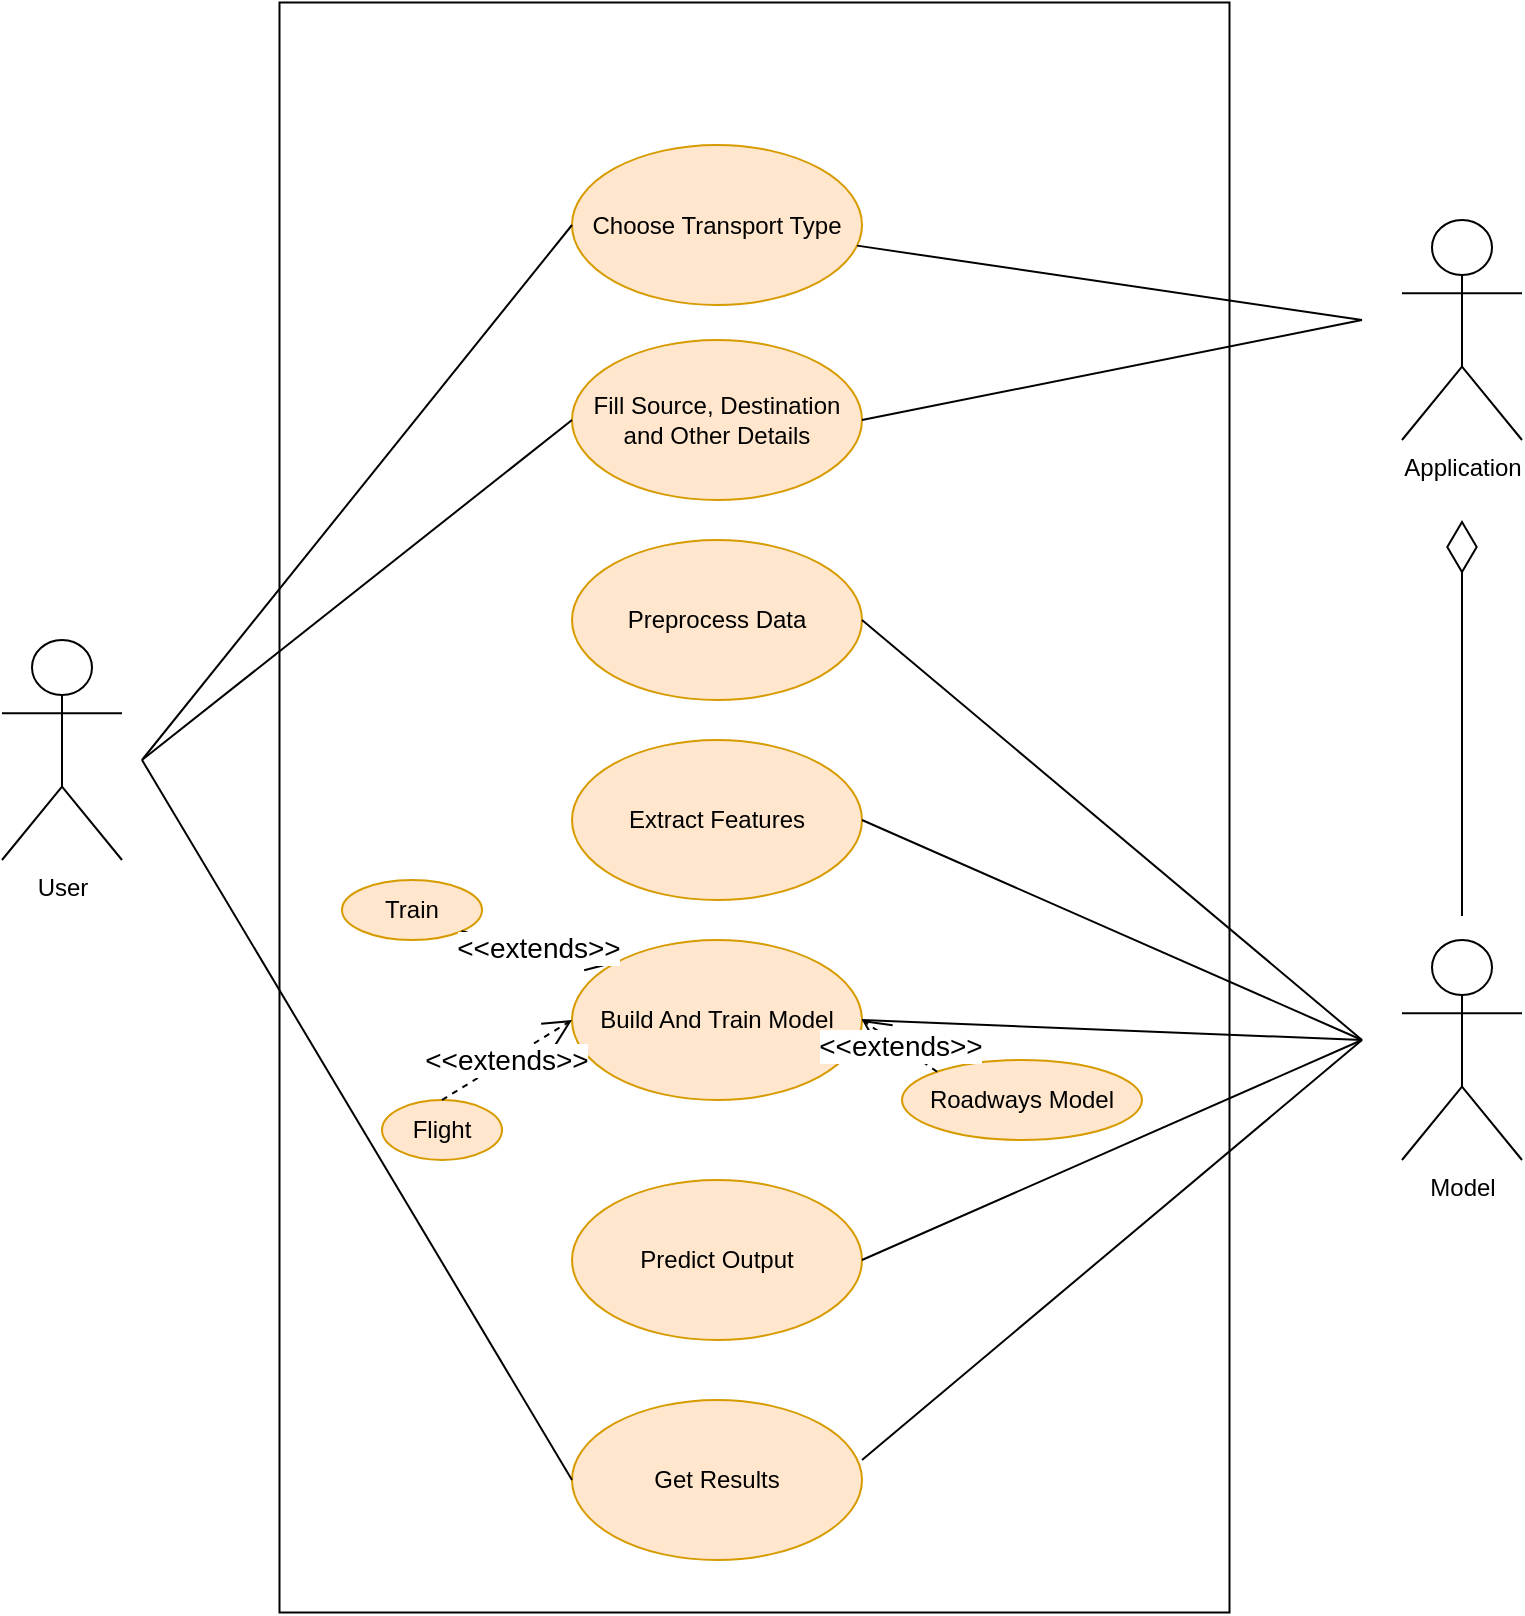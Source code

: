 <mxfile version="24.4.0" type="github">
  <diagram name="Page-1" id="tVkLqe10OwE8skGdzomj">
    <mxGraphModel dx="1173" dy="592" grid="1" gridSize="10" guides="1" tooltips="1" connect="1" arrows="1" fold="1" page="1" pageScale="1" pageWidth="850" pageHeight="1100" math="0" shadow="0">
      <root>
        <mxCell id="0" />
        <mxCell id="1" parent="0" />
        <mxCell id="KbmuRv82tgstXUuL2S2j-15" value="" style="rounded=0;whiteSpace=wrap;html=1;rotation=90;fillColor=none;" vertex="1" parent="1">
          <mxGeometry x="53.75" y="206.25" width="805" height="475" as="geometry" />
        </mxCell>
        <mxCell id="KbmuRv82tgstXUuL2S2j-1" value="Choose Transport Type" style="ellipse;whiteSpace=wrap;html=1;fillColor=#ffe6cc;strokeColor=#d79b00;" vertex="1" parent="1">
          <mxGeometry x="365" y="112.5" width="145" height="80" as="geometry" />
        </mxCell>
        <mxCell id="KbmuRv82tgstXUuL2S2j-2" value="Fill Source, Destination and Other Details" style="ellipse;whiteSpace=wrap;html=1;fillColor=#ffe6cc;strokeColor=#d79b00;" vertex="1" parent="1">
          <mxGeometry x="365" y="210" width="145" height="80" as="geometry" />
        </mxCell>
        <mxCell id="KbmuRv82tgstXUuL2S2j-3" value="Preprocess Data" style="ellipse;whiteSpace=wrap;html=1;fillColor=#ffe6cc;strokeColor=#d79b00;" vertex="1" parent="1">
          <mxGeometry x="365" y="310" width="145" height="80" as="geometry" />
        </mxCell>
        <mxCell id="KbmuRv82tgstXUuL2S2j-4" value="Extract Features" style="ellipse;whiteSpace=wrap;html=1;fillColor=#ffe6cc;strokeColor=#d79b00;" vertex="1" parent="1">
          <mxGeometry x="365" y="410" width="145" height="80" as="geometry" />
        </mxCell>
        <mxCell id="KbmuRv82tgstXUuL2S2j-5" value="Build And Train Model" style="ellipse;whiteSpace=wrap;html=1;fillColor=#ffe6cc;strokeColor=#d79b00;" vertex="1" parent="1">
          <mxGeometry x="365" y="510" width="145" height="80" as="geometry" />
        </mxCell>
        <mxCell id="KbmuRv82tgstXUuL2S2j-6" value="Predict Output" style="ellipse;whiteSpace=wrap;html=1;fillColor=#ffe6cc;strokeColor=#d79b00;" vertex="1" parent="1">
          <mxGeometry x="365" y="630" width="145" height="80" as="geometry" />
        </mxCell>
        <mxCell id="KbmuRv82tgstXUuL2S2j-7" value="Get Results" style="ellipse;whiteSpace=wrap;html=1;fillColor=#ffe6cc;strokeColor=#d79b00;" vertex="1" parent="1">
          <mxGeometry x="365" y="740" width="145" height="80" as="geometry" />
        </mxCell>
        <mxCell id="KbmuRv82tgstXUuL2S2j-8" value="Roadways Model" style="ellipse;whiteSpace=wrap;html=1;fillColor=#ffe6cc;strokeColor=#d79b00;" vertex="1" parent="1">
          <mxGeometry x="530" y="570" width="120" height="40" as="geometry" />
        </mxCell>
        <mxCell id="KbmuRv82tgstXUuL2S2j-13" value="Train" style="ellipse;whiteSpace=wrap;html=1;fillColor=#ffe6cc;strokeColor=#d79b00;" vertex="1" parent="1">
          <mxGeometry x="250" y="480" width="70" height="30" as="geometry" />
        </mxCell>
        <mxCell id="KbmuRv82tgstXUuL2S2j-14" value="Flight" style="ellipse;whiteSpace=wrap;html=1;fillColor=#ffe6cc;strokeColor=#d79b00;" vertex="1" parent="1">
          <mxGeometry x="270" y="590" width="60" height="30" as="geometry" />
        </mxCell>
        <mxCell id="KbmuRv82tgstXUuL2S2j-16" value="User" style="shape=umlActor;verticalLabelPosition=bottom;verticalAlign=top;html=1;outlineConnect=0;" vertex="1" parent="1">
          <mxGeometry x="80" y="360" width="60" height="110" as="geometry" />
        </mxCell>
        <mxCell id="KbmuRv82tgstXUuL2S2j-17" value="Application" style="shape=umlActor;verticalLabelPosition=bottom;verticalAlign=top;html=1;outlineConnect=0;" vertex="1" parent="1">
          <mxGeometry x="780" y="150" width="60" height="110" as="geometry" />
        </mxCell>
        <mxCell id="KbmuRv82tgstXUuL2S2j-18" value="Model" style="shape=umlActor;verticalLabelPosition=bottom;verticalAlign=top;html=1;outlineConnect=0;" vertex="1" parent="1">
          <mxGeometry x="780" y="510" width="60" height="110" as="geometry" />
        </mxCell>
        <mxCell id="KbmuRv82tgstXUuL2S2j-20" value="" style="endArrow=none;html=1;rounded=0;entryX=0;entryY=0.5;entryDx=0;entryDy=0;" edge="1" parent="1" target="KbmuRv82tgstXUuL2S2j-1">
          <mxGeometry width="50" height="50" relative="1" as="geometry">
            <mxPoint x="150" y="420" as="sourcePoint" />
            <mxPoint x="90" y="200" as="targetPoint" />
          </mxGeometry>
        </mxCell>
        <mxCell id="KbmuRv82tgstXUuL2S2j-21" value="" style="endArrow=none;html=1;rounded=0;entryX=0;entryY=0.5;entryDx=0;entryDy=0;" edge="1" parent="1" target="KbmuRv82tgstXUuL2S2j-2">
          <mxGeometry width="50" height="50" relative="1" as="geometry">
            <mxPoint x="150" y="420" as="sourcePoint" />
            <mxPoint x="260" y="360" as="targetPoint" />
          </mxGeometry>
        </mxCell>
        <mxCell id="KbmuRv82tgstXUuL2S2j-22" value="" style="endArrow=none;html=1;rounded=0;entryX=0;entryY=0.5;entryDx=0;entryDy=0;" edge="1" parent="1" target="KbmuRv82tgstXUuL2S2j-7">
          <mxGeometry width="50" height="50" relative="1" as="geometry">
            <mxPoint x="150" y="420" as="sourcePoint" />
            <mxPoint x="250" y="490" as="targetPoint" />
          </mxGeometry>
        </mxCell>
        <mxCell id="KbmuRv82tgstXUuL2S2j-23" value="" style="endArrow=none;html=1;rounded=0;" edge="1" parent="1" source="KbmuRv82tgstXUuL2S2j-1">
          <mxGeometry width="50" height="50" relative="1" as="geometry">
            <mxPoint x="740" y="150" as="sourcePoint" />
            <mxPoint x="760" y="200" as="targetPoint" />
          </mxGeometry>
        </mxCell>
        <mxCell id="KbmuRv82tgstXUuL2S2j-24" value="" style="endArrow=none;html=1;rounded=0;exitX=1;exitY=0.5;exitDx=0;exitDy=0;" edge="1" parent="1" source="KbmuRv82tgstXUuL2S2j-2">
          <mxGeometry width="50" height="50" relative="1" as="geometry">
            <mxPoint x="600" y="270" as="sourcePoint" />
            <mxPoint x="760" y="200" as="targetPoint" />
          </mxGeometry>
        </mxCell>
        <mxCell id="KbmuRv82tgstXUuL2S2j-25" value="" style="endArrow=none;html=1;rounded=0;exitX=1;exitY=0.5;exitDx=0;exitDy=0;" edge="1" parent="1" source="KbmuRv82tgstXUuL2S2j-3">
          <mxGeometry width="50" height="50" relative="1" as="geometry">
            <mxPoint x="590" y="450" as="sourcePoint" />
            <mxPoint x="760" y="560" as="targetPoint" />
          </mxGeometry>
        </mxCell>
        <mxCell id="KbmuRv82tgstXUuL2S2j-26" value="" style="endArrow=none;html=1;rounded=0;exitX=1;exitY=0.5;exitDx=0;exitDy=0;" edge="1" parent="1" source="KbmuRv82tgstXUuL2S2j-4">
          <mxGeometry width="50" height="50" relative="1" as="geometry">
            <mxPoint x="570" y="530" as="sourcePoint" />
            <mxPoint x="760" y="560" as="targetPoint" />
          </mxGeometry>
        </mxCell>
        <mxCell id="KbmuRv82tgstXUuL2S2j-27" value="" style="endArrow=none;html=1;rounded=0;exitX=1;exitY=0.5;exitDx=0;exitDy=0;" edge="1" parent="1" source="KbmuRv82tgstXUuL2S2j-5">
          <mxGeometry width="50" height="50" relative="1" as="geometry">
            <mxPoint x="660" y="650" as="sourcePoint" />
            <mxPoint x="760" y="560" as="targetPoint" />
          </mxGeometry>
        </mxCell>
        <mxCell id="KbmuRv82tgstXUuL2S2j-28" value="" style="endArrow=none;html=1;rounded=0;exitX=1;exitY=0.5;exitDx=0;exitDy=0;" edge="1" parent="1" source="KbmuRv82tgstXUuL2S2j-6">
          <mxGeometry width="50" height="50" relative="1" as="geometry">
            <mxPoint x="650" y="680" as="sourcePoint" />
            <mxPoint x="760" y="560" as="targetPoint" />
          </mxGeometry>
        </mxCell>
        <mxCell id="KbmuRv82tgstXUuL2S2j-29" value="" style="endArrow=none;html=1;rounded=0;exitX=1;exitY=0.375;exitDx=0;exitDy=0;exitPerimeter=0;" edge="1" parent="1" source="KbmuRv82tgstXUuL2S2j-7">
          <mxGeometry width="50" height="50" relative="1" as="geometry">
            <mxPoint x="520" y="680" as="sourcePoint" />
            <mxPoint x="760" y="560" as="targetPoint" />
          </mxGeometry>
        </mxCell>
        <mxCell id="KbmuRv82tgstXUuL2S2j-31" value="" style="endArrow=diamondThin;endFill=0;endSize=24;html=1;rounded=0;" edge="1" parent="1">
          <mxGeometry width="160" relative="1" as="geometry">
            <mxPoint x="810" y="498" as="sourcePoint" />
            <mxPoint x="810" y="300" as="targetPoint" />
          </mxGeometry>
        </mxCell>
        <mxCell id="KbmuRv82tgstXUuL2S2j-32" value="&lt;font style=&quot;font-size: 14px;&quot;&gt;&amp;lt;&amp;lt;extends&amp;gt;&amp;gt;&lt;/font&gt;" style="endArrow=open;endSize=12;dashed=1;html=1;rounded=0;exitX=1;exitY=1;exitDx=0;exitDy=0;entryX=0;entryY=0;entryDx=0;entryDy=0;" edge="1" parent="1" source="KbmuRv82tgstXUuL2S2j-13" target="KbmuRv82tgstXUuL2S2j-5">
          <mxGeometry width="160" relative="1" as="geometry">
            <mxPoint x="260" y="470" as="sourcePoint" />
            <mxPoint x="370" y="470" as="targetPoint" />
          </mxGeometry>
        </mxCell>
        <mxCell id="KbmuRv82tgstXUuL2S2j-33" value="&lt;font style=&quot;font-size: 14px;&quot;&gt;&amp;lt;&amp;lt;extends&amp;gt;&amp;gt;&lt;/font&gt;" style="endArrow=open;endSize=12;dashed=1;html=1;rounded=0;entryX=0;entryY=0.5;entryDx=0;entryDy=0;exitX=0.5;exitY=0;exitDx=0;exitDy=0;" edge="1" parent="1" source="KbmuRv82tgstXUuL2S2j-14" target="KbmuRv82tgstXUuL2S2j-5">
          <mxGeometry width="160" relative="1" as="geometry">
            <mxPoint x="320" y="506" as="sourcePoint" />
            <mxPoint x="396" y="542" as="targetPoint" />
          </mxGeometry>
        </mxCell>
        <mxCell id="KbmuRv82tgstXUuL2S2j-35" value="&lt;font style=&quot;font-size: 14px;&quot;&gt;&amp;lt;&amp;lt;extends&amp;gt;&amp;gt;&lt;/font&gt;" style="endArrow=open;endSize=12;dashed=1;html=1;rounded=0;exitX=0;exitY=0;exitDx=0;exitDy=0;entryX=1;entryY=0.5;entryDx=0;entryDy=0;" edge="1" parent="1" source="KbmuRv82tgstXUuL2S2j-8" target="KbmuRv82tgstXUuL2S2j-5">
          <mxGeometry width="160" relative="1" as="geometry">
            <mxPoint x="500" y="484" as="sourcePoint" />
            <mxPoint x="576" y="510" as="targetPoint" />
          </mxGeometry>
        </mxCell>
      </root>
    </mxGraphModel>
  </diagram>
</mxfile>
